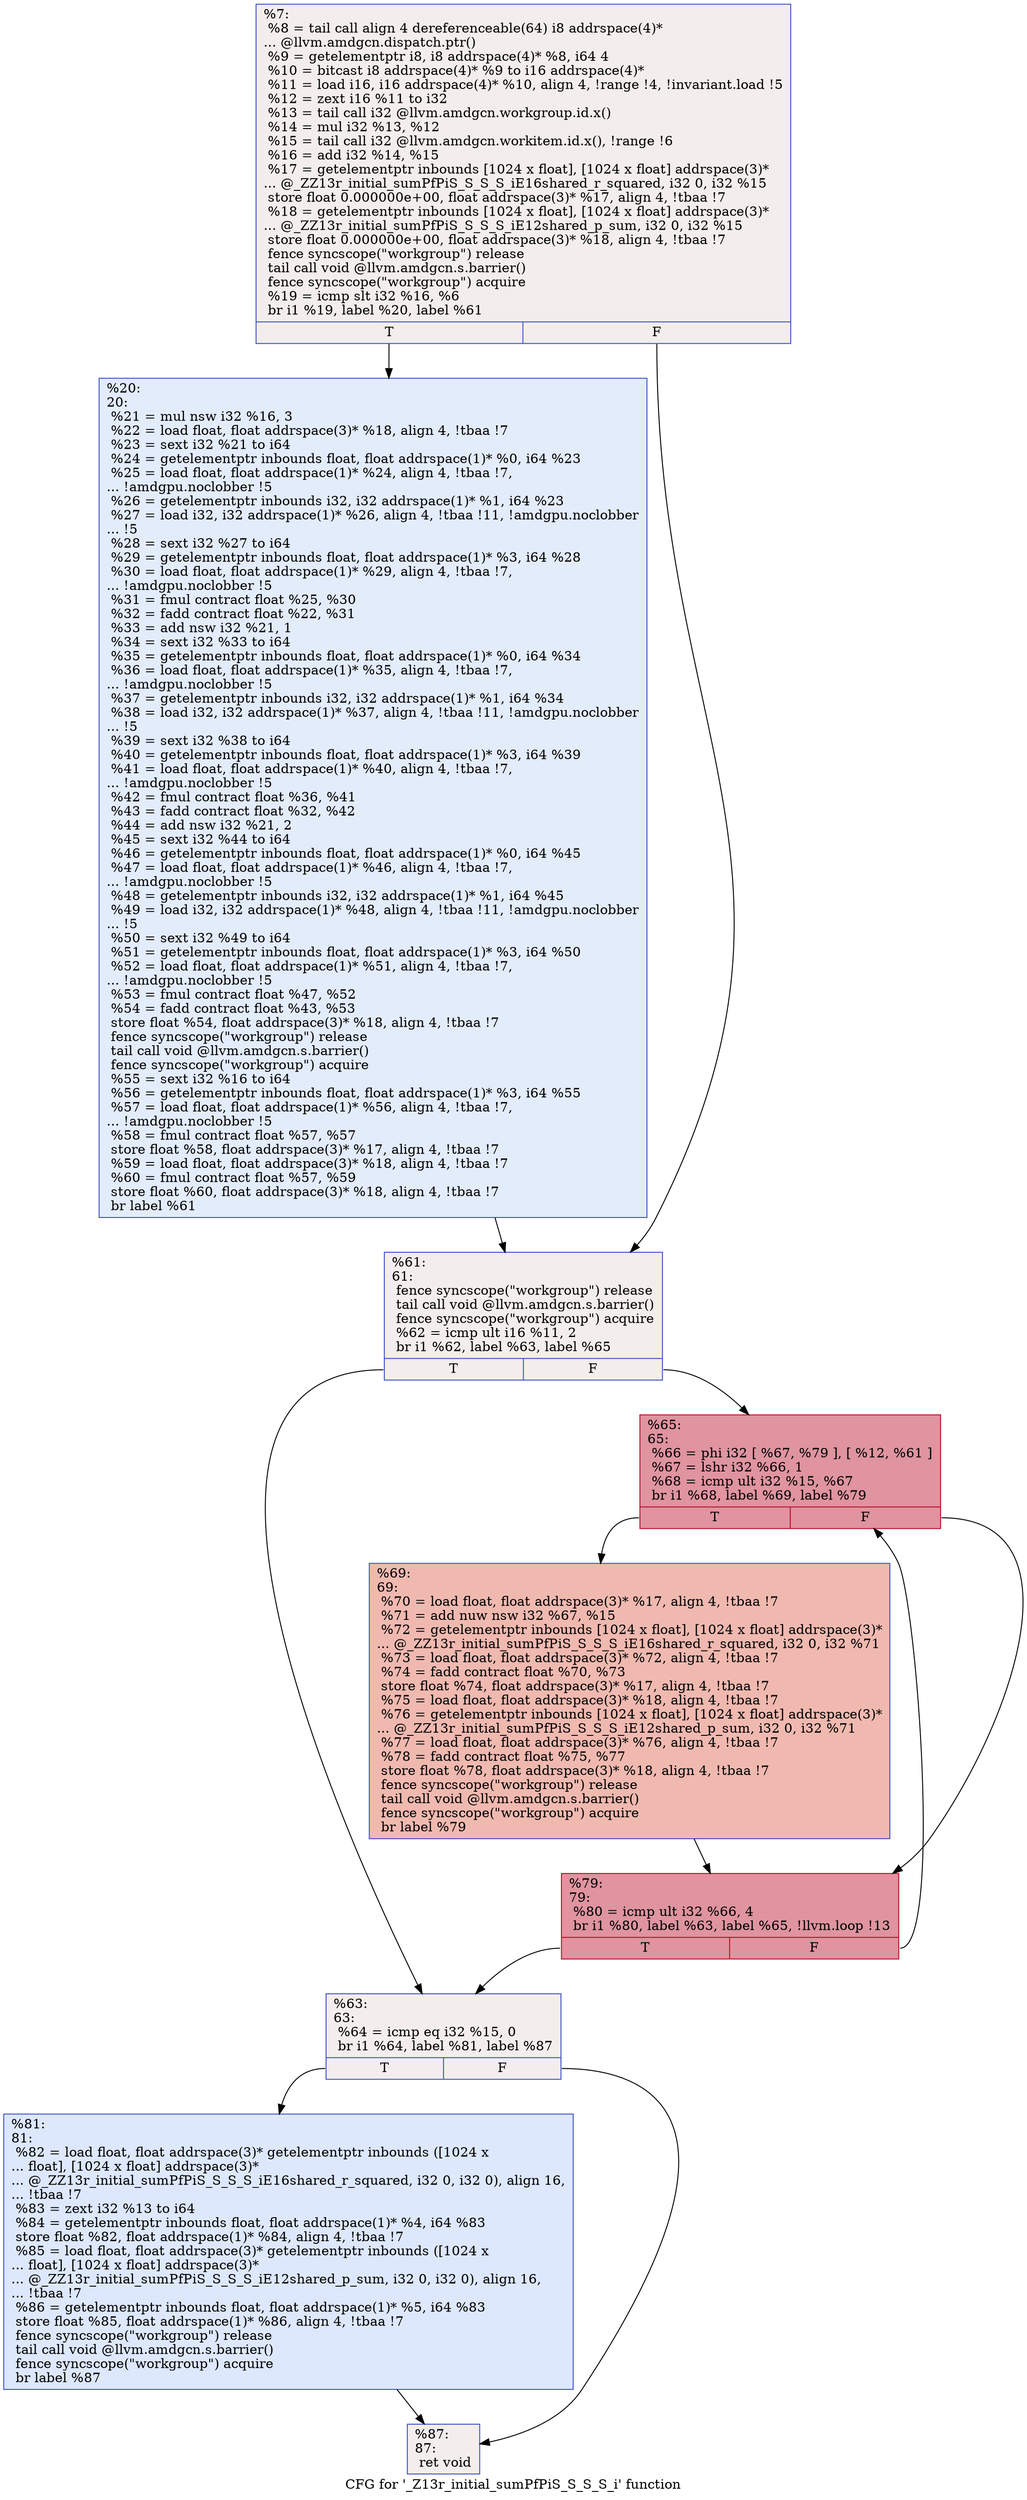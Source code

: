 digraph "CFG for '_Z13r_initial_sumPfPiS_S_S_S_i' function" {
	label="CFG for '_Z13r_initial_sumPfPiS_S_S_S_i' function";

	Node0x6488430 [shape=record,color="#3d50c3ff", style=filled, fillcolor="#e3d9d370",label="{%7:\l  %8 = tail call align 4 dereferenceable(64) i8 addrspace(4)*\l... @llvm.amdgcn.dispatch.ptr()\l  %9 = getelementptr i8, i8 addrspace(4)* %8, i64 4\l  %10 = bitcast i8 addrspace(4)* %9 to i16 addrspace(4)*\l  %11 = load i16, i16 addrspace(4)* %10, align 4, !range !4, !invariant.load !5\l  %12 = zext i16 %11 to i32\l  %13 = tail call i32 @llvm.amdgcn.workgroup.id.x()\l  %14 = mul i32 %13, %12\l  %15 = tail call i32 @llvm.amdgcn.workitem.id.x(), !range !6\l  %16 = add i32 %14, %15\l  %17 = getelementptr inbounds [1024 x float], [1024 x float] addrspace(3)*\l... @_ZZ13r_initial_sumPfPiS_S_S_S_iE16shared_r_squared, i32 0, i32 %15\l  store float 0.000000e+00, float addrspace(3)* %17, align 4, !tbaa !7\l  %18 = getelementptr inbounds [1024 x float], [1024 x float] addrspace(3)*\l... @_ZZ13r_initial_sumPfPiS_S_S_S_iE12shared_p_sum, i32 0, i32 %15\l  store float 0.000000e+00, float addrspace(3)* %18, align 4, !tbaa !7\l  fence syncscope(\"workgroup\") release\l  tail call void @llvm.amdgcn.s.barrier()\l  fence syncscope(\"workgroup\") acquire\l  %19 = icmp slt i32 %16, %6\l  br i1 %19, label %20, label %61\l|{<s0>T|<s1>F}}"];
	Node0x6488430:s0 -> Node0x648bb10;
	Node0x6488430:s1 -> Node0x648bba0;
	Node0x648bb10 [shape=record,color="#3d50c3ff", style=filled, fillcolor="#bfd3f670",label="{%20:\l20:                                               \l  %21 = mul nsw i32 %16, 3\l  %22 = load float, float addrspace(3)* %18, align 4, !tbaa !7\l  %23 = sext i32 %21 to i64\l  %24 = getelementptr inbounds float, float addrspace(1)* %0, i64 %23\l  %25 = load float, float addrspace(1)* %24, align 4, !tbaa !7,\l... !amdgpu.noclobber !5\l  %26 = getelementptr inbounds i32, i32 addrspace(1)* %1, i64 %23\l  %27 = load i32, i32 addrspace(1)* %26, align 4, !tbaa !11, !amdgpu.noclobber\l... !5\l  %28 = sext i32 %27 to i64\l  %29 = getelementptr inbounds float, float addrspace(1)* %3, i64 %28\l  %30 = load float, float addrspace(1)* %29, align 4, !tbaa !7,\l... !amdgpu.noclobber !5\l  %31 = fmul contract float %25, %30\l  %32 = fadd contract float %22, %31\l  %33 = add nsw i32 %21, 1\l  %34 = sext i32 %33 to i64\l  %35 = getelementptr inbounds float, float addrspace(1)* %0, i64 %34\l  %36 = load float, float addrspace(1)* %35, align 4, !tbaa !7,\l... !amdgpu.noclobber !5\l  %37 = getelementptr inbounds i32, i32 addrspace(1)* %1, i64 %34\l  %38 = load i32, i32 addrspace(1)* %37, align 4, !tbaa !11, !amdgpu.noclobber\l... !5\l  %39 = sext i32 %38 to i64\l  %40 = getelementptr inbounds float, float addrspace(1)* %3, i64 %39\l  %41 = load float, float addrspace(1)* %40, align 4, !tbaa !7,\l... !amdgpu.noclobber !5\l  %42 = fmul contract float %36, %41\l  %43 = fadd contract float %32, %42\l  %44 = add nsw i32 %21, 2\l  %45 = sext i32 %44 to i64\l  %46 = getelementptr inbounds float, float addrspace(1)* %0, i64 %45\l  %47 = load float, float addrspace(1)* %46, align 4, !tbaa !7,\l... !amdgpu.noclobber !5\l  %48 = getelementptr inbounds i32, i32 addrspace(1)* %1, i64 %45\l  %49 = load i32, i32 addrspace(1)* %48, align 4, !tbaa !11, !amdgpu.noclobber\l... !5\l  %50 = sext i32 %49 to i64\l  %51 = getelementptr inbounds float, float addrspace(1)* %3, i64 %50\l  %52 = load float, float addrspace(1)* %51, align 4, !tbaa !7,\l... !amdgpu.noclobber !5\l  %53 = fmul contract float %47, %52\l  %54 = fadd contract float %43, %53\l  store float %54, float addrspace(3)* %18, align 4, !tbaa !7\l  fence syncscope(\"workgroup\") release\l  tail call void @llvm.amdgcn.s.barrier()\l  fence syncscope(\"workgroup\") acquire\l  %55 = sext i32 %16 to i64\l  %56 = getelementptr inbounds float, float addrspace(1)* %3, i64 %55\l  %57 = load float, float addrspace(1)* %56, align 4, !tbaa !7,\l... !amdgpu.noclobber !5\l  %58 = fmul contract float %57, %57\l  store float %58, float addrspace(3)* %17, align 4, !tbaa !7\l  %59 = load float, float addrspace(3)* %18, align 4, !tbaa !7\l  %60 = fmul contract float %57, %59\l  store float %60, float addrspace(3)* %18, align 4, !tbaa !7\l  br label %61\l}"];
	Node0x648bb10 -> Node0x648bba0;
	Node0x648bba0 [shape=record,color="#3d50c3ff", style=filled, fillcolor="#e3d9d370",label="{%61:\l61:                                               \l  fence syncscope(\"workgroup\") release\l  tail call void @llvm.amdgcn.s.barrier()\l  fence syncscope(\"workgroup\") acquire\l  %62 = icmp ult i16 %11, 2\l  br i1 %62, label %63, label %65\l|{<s0>T|<s1>F}}"];
	Node0x648bba0:s0 -> Node0x648e8c0;
	Node0x648bba0:s1 -> Node0x648e910;
	Node0x648e8c0 [shape=record,color="#3d50c3ff", style=filled, fillcolor="#e3d9d370",label="{%63:\l63:                                               \l  %64 = icmp eq i32 %15, 0\l  br i1 %64, label %81, label %87\l|{<s0>T|<s1>F}}"];
	Node0x648e8c0:s0 -> Node0x648cb50;
	Node0x648e8c0:s1 -> Node0x648cba0;
	Node0x648e910 [shape=record,color="#b70d28ff", style=filled, fillcolor="#b70d2870",label="{%65:\l65:                                               \l  %66 = phi i32 [ %67, %79 ], [ %12, %61 ]\l  %67 = lshr i32 %66, 1\l  %68 = icmp ult i32 %15, %67\l  br i1 %68, label %69, label %79\l|{<s0>T|<s1>F}}"];
	Node0x648e910:s0 -> Node0x648f100;
	Node0x648e910:s1 -> Node0x648cd10;
	Node0x648f100 [shape=record,color="#3d50c3ff", style=filled, fillcolor="#de614d70",label="{%69:\l69:                                               \l  %70 = load float, float addrspace(3)* %17, align 4, !tbaa !7\l  %71 = add nuw nsw i32 %67, %15\l  %72 = getelementptr inbounds [1024 x float], [1024 x float] addrspace(3)*\l... @_ZZ13r_initial_sumPfPiS_S_S_S_iE16shared_r_squared, i32 0, i32 %71\l  %73 = load float, float addrspace(3)* %72, align 4, !tbaa !7\l  %74 = fadd contract float %70, %73\l  store float %74, float addrspace(3)* %17, align 4, !tbaa !7\l  %75 = load float, float addrspace(3)* %18, align 4, !tbaa !7\l  %76 = getelementptr inbounds [1024 x float], [1024 x float] addrspace(3)*\l... @_ZZ13r_initial_sumPfPiS_S_S_S_iE12shared_p_sum, i32 0, i32 %71\l  %77 = load float, float addrspace(3)* %76, align 4, !tbaa !7\l  %78 = fadd contract float %75, %77\l  store float %78, float addrspace(3)* %18, align 4, !tbaa !7\l  fence syncscope(\"workgroup\") release\l  tail call void @llvm.amdgcn.s.barrier()\l  fence syncscope(\"workgroup\") acquire\l  br label %79\l}"];
	Node0x648f100 -> Node0x648cd10;
	Node0x648cd10 [shape=record,color="#b70d28ff", style=filled, fillcolor="#b70d2870",label="{%79:\l79:                                               \l  %80 = icmp ult i32 %66, 4\l  br i1 %80, label %63, label %65, !llvm.loop !13\l|{<s0>T|<s1>F}}"];
	Node0x648cd10:s0 -> Node0x648e8c0;
	Node0x648cd10:s1 -> Node0x648e910;
	Node0x648cb50 [shape=record,color="#3d50c3ff", style=filled, fillcolor="#b2ccfb70",label="{%81:\l81:                                               \l  %82 = load float, float addrspace(3)* getelementptr inbounds ([1024 x\l... float], [1024 x float] addrspace(3)*\l... @_ZZ13r_initial_sumPfPiS_S_S_S_iE16shared_r_squared, i32 0, i32 0), align 16,\l... !tbaa !7\l  %83 = zext i32 %13 to i64\l  %84 = getelementptr inbounds float, float addrspace(1)* %4, i64 %83\l  store float %82, float addrspace(1)* %84, align 4, !tbaa !7\l  %85 = load float, float addrspace(3)* getelementptr inbounds ([1024 x\l... float], [1024 x float] addrspace(3)*\l... @_ZZ13r_initial_sumPfPiS_S_S_S_iE12shared_p_sum, i32 0, i32 0), align 16,\l... !tbaa !7\l  %86 = getelementptr inbounds float, float addrspace(1)* %5, i64 %83\l  store float %85, float addrspace(1)* %86, align 4, !tbaa !7\l  fence syncscope(\"workgroup\") release\l  tail call void @llvm.amdgcn.s.barrier()\l  fence syncscope(\"workgroup\") acquire\l  br label %87\l}"];
	Node0x648cb50 -> Node0x648cba0;
	Node0x648cba0 [shape=record,color="#3d50c3ff", style=filled, fillcolor="#e3d9d370",label="{%87:\l87:                                               \l  ret void\l}"];
}
